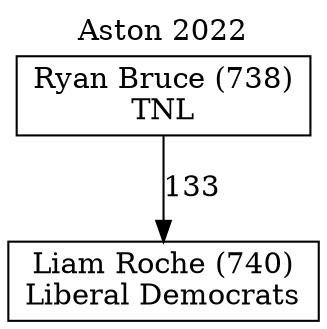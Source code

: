 // House preference flow
digraph "Liam Roche (740)_Aston_2022" {
	graph [label="Aston 2022" labelloc=t mclimit=10]
	node [shape=box]
	"Liam Roche (740)" [label="Liam Roche (740)
Liberal Democrats"]
	"Ryan Bruce (738)" [label="Ryan Bruce (738)
TNL"]
	"Ryan Bruce (738)" -> "Liam Roche (740)" [label=133]
}
